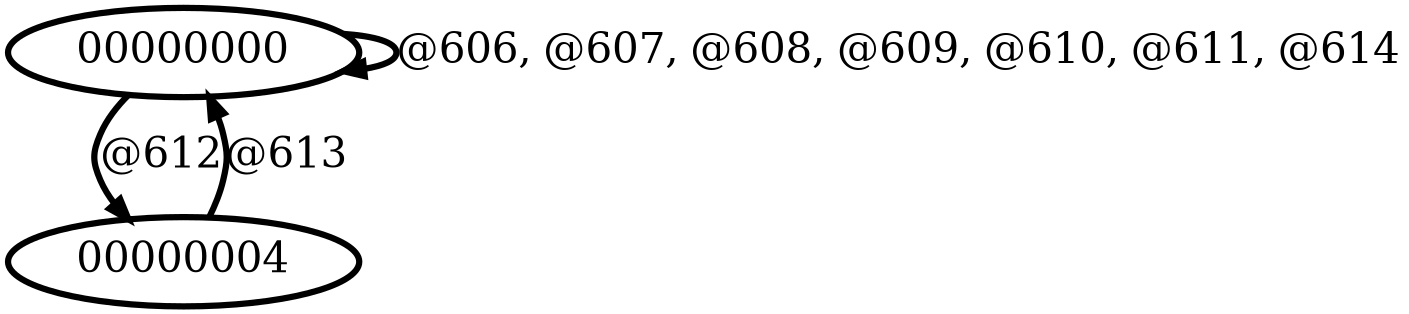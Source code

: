 digraph G {
        node [style=rounded, penwidth=3, fontsize=20, shape=oval];
        "00000000" -> "00000000" [label="@606, @607, @608, @609, @610, @611, @614", color=black,arrowsize=1,style=bold,penwidth=3,fontsize=20];
"00000000" -> "00000004" [label="@612", color=black,arrowsize=1,style=bold,penwidth=3,fontsize=20];
"00000004" -> "00000000" [label="@613", color=black,arrowsize=1,style=bold,penwidth=3,fontsize=20];
}

